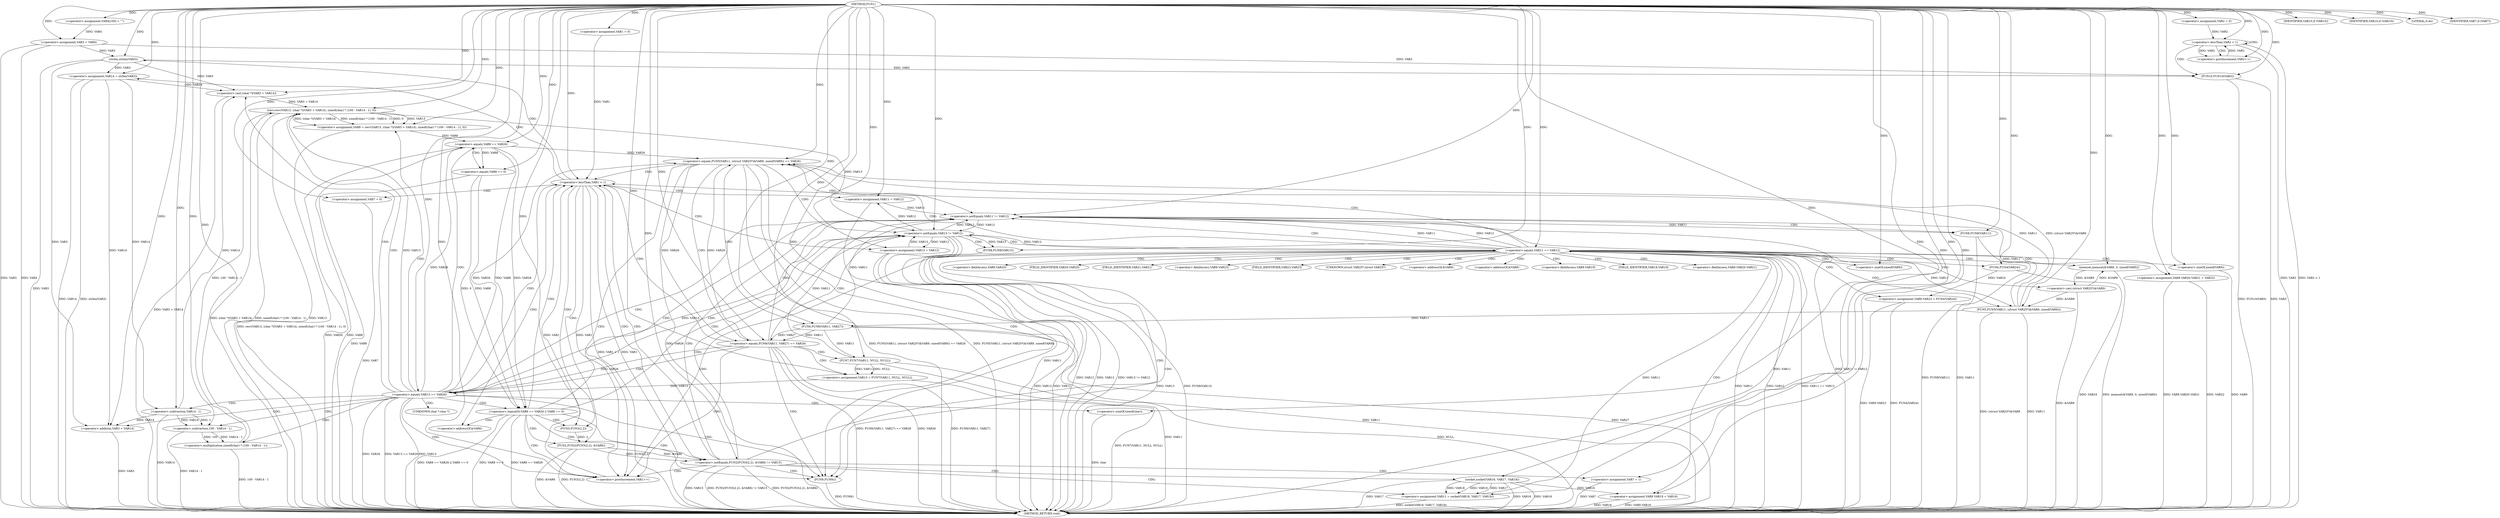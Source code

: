 digraph FUN1 {  
"1000100" [label = "(METHOD,FUN1)" ]
"1000294" [label = "(METHOD_RETURN,void)" ]
"1000106" [label = "(<operator>.assignment,VAR4[100] = \"\")" ]
"1000109" [label = "(<operator>.assignment,VAR3 = VAR4)" ]
"1000113" [label = "(<operator>.assignment,VAR1 = 0)" ]
"1000116" [label = "(<operator>.lessThan,VAR1 < 1)" ]
"1000119" [label = "(<operator>.postIncrement,VAR1++)" ]
"1000125" [label = "(<operator>.assignment,VAR7 = 0)" ]
"1000132" [label = "(<operator>.assignment,VAR11 = VAR12)" ]
"1000136" [label = "(<operator>.assignment,VAR13 = VAR12)" ]
"1000140" [label = "(<operator>.assignment,VAR14 = strlen(VAR3))" ]
"1000142" [label = "(strlen,strlen(VAR3))" ]
"1000147" [label = "(<operator>.notEquals,FUN2(FUN3(2,2), &VAR6) != VAR15)" ]
"1000148" [label = "(FUN2,FUN2(FUN3(2,2), &VAR6))" ]
"1000149" [label = "(FUN3,FUN3(2,2))" ]
"1000157" [label = "(<operator>.assignment,VAR7 = 1)" ]
"1000160" [label = "(<operator>.assignment,VAR11 = socket(VAR16, VAR17, VAR18))" ]
"1000162" [label = "(socket,socket(VAR16, VAR17, VAR18))" ]
"1000167" [label = "(<operator>.equals,VAR11 == VAR12)" ]
"1000172" [label = "(memset,memset(&VAR9, 0, sizeof(VAR9)))" ]
"1000176" [label = "(<operator>.sizeOf,sizeof(VAR9))" ]
"1000178" [label = "(<operator>.assignment,VAR9.VAR19 = VAR16)" ]
"1000183" [label = "(<operator>.assignment,VAR9.VAR20.VAR21 = VAR22)" ]
"1000190" [label = "(<operator>.assignment,VAR9.VAR23 = FUN4(VAR24))" ]
"1000194" [label = "(FUN4,FUN4(VAR24))" ]
"1000197" [label = "(<operator>.equals,FUN5(VAR11, (struct VAR25*)&VAR9, sizeof(VAR9)) == VAR26)" ]
"1000198" [label = "(FUN5,FUN5(VAR11, (struct VAR25*)&VAR9, sizeof(VAR9)))" ]
"1000200" [label = "(<operator>.cast,(struct VAR25*)&VAR9)" ]
"1000204" [label = "(<operator>.sizeOf,sizeof(VAR9))" ]
"1000210" [label = "(<operator>.equals,FUN6(VAR11, VAR27) == VAR26)" ]
"1000211" [label = "(FUN6,FUN6(VAR11, VAR27))" ]
"1000217" [label = "(<operator>.assignment,VAR13 = FUN7(VAR11, NULL, NULL))" ]
"1000219" [label = "(FUN7,FUN7(VAR11, NULL, NULL))" ]
"1000224" [label = "(<operator>.equals,VAR13 == VAR26)" ]
"1000229" [label = "(<operator>.assignment,VAR8 = recv(VAR13, (char *)(VAR3 + VAR14), sizeof(char) * (100 - VAR14 - 1), 0))" ]
"1000231" [label = "(recv,recv(VAR13, (char *)(VAR3 + VAR14), sizeof(char) * (100 - VAR14 - 1), 0))" ]
"1000233" [label = "(<operator>.cast,(char *)(VAR3 + VAR14))" ]
"1000235" [label = "(<operator>.addition,VAR3 + VAR14)" ]
"1000238" [label = "(<operator>.multiplication,sizeof(char) * (100 - VAR14 - 1))" ]
"1000239" [label = "(<operator>.sizeOf,sizeof(char))" ]
"1000241" [label = "(<operator>.subtraction,100 - VAR14 - 1)" ]
"1000243" [label = "(<operator>.subtraction,VAR14 - 1)" ]
"1000248" [label = "(<operator>.logicalOr,VAR8 == VAR26 || VAR8 == 0)" ]
"1000249" [label = "(<operator>.equals,VAR8 == VAR26)" ]
"1000252" [label = "(<operator>.equals,VAR8 == 0)" ]
"1000258" [label = "(IDENTIFIER,VAR10,if (VAR10))" ]
"1000261" [label = "(IDENTIFIER,VAR10,if (VAR10))" ]
"1000263" [label = "(LITERAL,0,do)" ]
"1000265" [label = "(<operator>.notEquals,VAR11 != VAR12)" ]
"1000269" [label = "(FUN8,FUN8(VAR11))" ]
"1000272" [label = "(<operator>.notEquals,VAR13 != VAR12)" ]
"1000276" [label = "(FUN8,FUN8(VAR13))" ]
"1000279" [label = "(IDENTIFIER,VAR7,if (VAR7))" ]
"1000281" [label = "(FUN9,FUN9())" ]
"1000283" [label = "(<operator>.assignment,VAR2 = 0)" ]
"1000286" [label = "(<operator>.lessThan,VAR2 < 1)" ]
"1000289" [label = "(<operator>.postIncrement,VAR2++)" ]
"1000292" [label = "(FUN10,FUN10(VAR3))" ]
"1000152" [label = "(<operator>.addressOf,&VAR6)" ]
"1000173" [label = "(<operator>.addressOf,&VAR9)" ]
"1000179" [label = "(<operator>.fieldAccess,VAR9.VAR19)" ]
"1000181" [label = "(FIELD_IDENTIFIER,VAR19,VAR19)" ]
"1000184" [label = "(<operator>.fieldAccess,VAR9.VAR20.VAR21)" ]
"1000185" [label = "(<operator>.fieldAccess,VAR9.VAR20)" ]
"1000187" [label = "(FIELD_IDENTIFIER,VAR20,VAR20)" ]
"1000188" [label = "(FIELD_IDENTIFIER,VAR21,VAR21)" ]
"1000191" [label = "(<operator>.fieldAccess,VAR9.VAR23)" ]
"1000193" [label = "(FIELD_IDENTIFIER,VAR23,VAR23)" ]
"1000201" [label = "(UNKNOWN,struct VAR25*,struct VAR25*)" ]
"1000202" [label = "(<operator>.addressOf,&VAR9)" ]
"1000234" [label = "(UNKNOWN,char *,char *)" ]
  "1000292" -> "1000294"  [ label = "DDG: FUN10(VAR3)"] 
  "1000178" -> "1000294"  [ label = "DDG: VAR9.VAR19"] 
  "1000265" -> "1000294"  [ label = "DDG: VAR11"] 
  "1000229" -> "1000294"  [ label = "DDG: recv(VAR13, (char *)(VAR3 + VAR14), sizeof(char) * (100 - VAR14 - 1), 0)"] 
  "1000178" -> "1000294"  [ label = "DDG: VAR16"] 
  "1000248" -> "1000294"  [ label = "DDG: VAR8 == VAR26 || VAR8 == 0"] 
  "1000116" -> "1000294"  [ label = "DDG: VAR1"] 
  "1000167" -> "1000294"  [ label = "DDG: VAR11"] 
  "1000286" -> "1000294"  [ label = "DDG: VAR2 < 1"] 
  "1000162" -> "1000294"  [ label = "DDG: VAR17"] 
  "1000125" -> "1000294"  [ label = "DDG: VAR7"] 
  "1000172" -> "1000294"  [ label = "DDG: memset(&VAR9, 0, sizeof(VAR9))"] 
  "1000140" -> "1000294"  [ label = "DDG: strlen(VAR3)"] 
  "1000224" -> "1000294"  [ label = "DDG: VAR13"] 
  "1000219" -> "1000294"  [ label = "DDG: NULL"] 
  "1000249" -> "1000294"  [ label = "DDG: VAR26"] 
  "1000190" -> "1000294"  [ label = "DDG: FUN4(VAR24)"] 
  "1000210" -> "1000294"  [ label = "DDG: FUN6(VAR11, VAR27) == VAR26"] 
  "1000235" -> "1000294"  [ label = "DDG: VAR3"] 
  "1000231" -> "1000294"  [ label = "DDG: (char *)(VAR3 + VAR14)"] 
  "1000252" -> "1000294"  [ label = "DDG: VAR8"] 
  "1000167" -> "1000294"  [ label = "DDG: VAR12"] 
  "1000233" -> "1000294"  [ label = "DDG: VAR3 + VAR14"] 
  "1000292" -> "1000294"  [ label = "DDG: VAR3"] 
  "1000198" -> "1000294"  [ label = "DDG: (struct VAR25*)&VAR9"] 
  "1000286" -> "1000294"  [ label = "DDG: VAR2"] 
  "1000224" -> "1000294"  [ label = "DDG: VAR26"] 
  "1000217" -> "1000294"  [ label = "DDG: FUN7(VAR11, NULL, NULL)"] 
  "1000239" -> "1000294"  [ label = "DDG: char"] 
  "1000231" -> "1000294"  [ label = "DDG: sizeof(char) * (100 - VAR14 - 1)"] 
  "1000210" -> "1000294"  [ label = "DDG: VAR26"] 
  "1000183" -> "1000294"  [ label = "DDG: VAR22"] 
  "1000197" -> "1000294"  [ label = "DDG: VAR26"] 
  "1000140" -> "1000294"  [ label = "DDG: VAR14"] 
  "1000269" -> "1000294"  [ label = "DDG: FUN8(VAR11)"] 
  "1000194" -> "1000294"  [ label = "DDG: VAR24"] 
  "1000183" -> "1000294"  [ label = "DDG: VAR9.VAR20.VAR21"] 
  "1000148" -> "1000294"  [ label = "DDG: &VAR6"] 
  "1000265" -> "1000294"  [ label = "DDG: VAR11 != VAR12"] 
  "1000248" -> "1000294"  [ label = "DDG: VAR8 == 0"] 
  "1000157" -> "1000294"  [ label = "DDG: VAR7"] 
  "1000167" -> "1000294"  [ label = "DDG: VAR11 == VAR12"] 
  "1000190" -> "1000294"  [ label = "DDG: VAR9.VAR23"] 
  "1000272" -> "1000294"  [ label = "DDG: VAR12"] 
  "1000148" -> "1000294"  [ label = "DDG: FUN3(2,2)"] 
  "1000147" -> "1000294"  [ label = "DDG: FUN2(FUN3(2,2), &VAR6)"] 
  "1000276" -> "1000294"  [ label = "DDG: FUN8(VAR13)"] 
  "1000132" -> "1000294"  [ label = "DDG: VAR11"] 
  "1000211" -> "1000294"  [ label = "DDG: VAR11"] 
  "1000147" -> "1000294"  [ label = "DDG: VAR15"] 
  "1000197" -> "1000294"  [ label = "DDG: FUN5(VAR11, (struct VAR25*)&VAR9, sizeof(VAR9)) == VAR26"] 
  "1000198" -> "1000294"  [ label = "DDG: VAR11"] 
  "1000272" -> "1000294"  [ label = "DDG: VAR13"] 
  "1000231" -> "1000294"  [ label = "DDG: VAR13"] 
  "1000211" -> "1000294"  [ label = "DDG: VAR27"] 
  "1000210" -> "1000294"  [ label = "DDG: FUN6(VAR11, VAR27)"] 
  "1000281" -> "1000294"  [ label = "DDG: FUN9()"] 
  "1000109" -> "1000294"  [ label = "DDG: VAR3"] 
  "1000142" -> "1000294"  [ label = "DDG: VAR3"] 
  "1000276" -> "1000294"  [ label = "DDG: VAR13"] 
  "1000219" -> "1000294"  [ label = "DDG: VAR11"] 
  "1000243" -> "1000294"  [ label = "DDG: VAR14"] 
  "1000269" -> "1000294"  [ label = "DDG: VAR11"] 
  "1000249" -> "1000294"  [ label = "DDG: VAR8"] 
  "1000272" -> "1000294"  [ label = "DDG: VAR13 != VAR12"] 
  "1000136" -> "1000294"  [ label = "DDG: VAR12"] 
  "1000204" -> "1000294"  [ label = "DDG: VAR9"] 
  "1000162" -> "1000294"  [ label = "DDG: VAR16"] 
  "1000160" -> "1000294"  [ label = "DDG: socket(VAR16, VAR17, VAR18)"] 
  "1000238" -> "1000294"  [ label = "DDG: 100 - VAR14 - 1"] 
  "1000147" -> "1000294"  [ label = "DDG: FUN2(FUN3(2,2), &VAR6) != VAR15"] 
  "1000109" -> "1000294"  [ label = "DDG: VAR4"] 
  "1000116" -> "1000294"  [ label = "DDG: VAR1 < 1"] 
  "1000136" -> "1000294"  [ label = "DDG: VAR13"] 
  "1000241" -> "1000294"  [ label = "DDG: VAR14 - 1"] 
  "1000248" -> "1000294"  [ label = "DDG: VAR8 == VAR26"] 
  "1000224" -> "1000294"  [ label = "DDG: VAR13 == VAR26"] 
  "1000200" -> "1000294"  [ label = "DDG: &VAR9"] 
  "1000197" -> "1000294"  [ label = "DDG: FUN5(VAR11, (struct VAR25*)&VAR9, sizeof(VAR9))"] 
  "1000162" -> "1000294"  [ label = "DDG: VAR18"] 
  "1000100" -> "1000106"  [ label = "DDG: "] 
  "1000106" -> "1000109"  [ label = "DDG: VAR4"] 
  "1000100" -> "1000109"  [ label = "DDG: "] 
  "1000100" -> "1000113"  [ label = "DDG: "] 
  "1000113" -> "1000116"  [ label = "DDG: VAR1"] 
  "1000119" -> "1000116"  [ label = "DDG: VAR1"] 
  "1000100" -> "1000116"  [ label = "DDG: "] 
  "1000116" -> "1000119"  [ label = "DDG: VAR1"] 
  "1000100" -> "1000119"  [ label = "DDG: "] 
  "1000100" -> "1000125"  [ label = "DDG: "] 
  "1000272" -> "1000132"  [ label = "DDG: VAR12"] 
  "1000100" -> "1000132"  [ label = "DDG: "] 
  "1000100" -> "1000136"  [ label = "DDG: "] 
  "1000272" -> "1000136"  [ label = "DDG: VAR12"] 
  "1000142" -> "1000140"  [ label = "DDG: VAR3"] 
  "1000100" -> "1000140"  [ label = "DDG: "] 
  "1000109" -> "1000142"  [ label = "DDG: VAR3"] 
  "1000100" -> "1000142"  [ label = "DDG: "] 
  "1000148" -> "1000147"  [ label = "DDG: FUN3(2,2)"] 
  "1000148" -> "1000147"  [ label = "DDG: &VAR6"] 
  "1000149" -> "1000148"  [ label = "DDG: 2"] 
  "1000100" -> "1000149"  [ label = "DDG: "] 
  "1000100" -> "1000147"  [ label = "DDG: "] 
  "1000100" -> "1000157"  [ label = "DDG: "] 
  "1000162" -> "1000160"  [ label = "DDG: VAR16"] 
  "1000162" -> "1000160"  [ label = "DDG: VAR17"] 
  "1000162" -> "1000160"  [ label = "DDG: VAR18"] 
  "1000100" -> "1000160"  [ label = "DDG: "] 
  "1000100" -> "1000162"  [ label = "DDG: "] 
  "1000160" -> "1000167"  [ label = "DDG: VAR11"] 
  "1000100" -> "1000167"  [ label = "DDG: "] 
  "1000272" -> "1000167"  [ label = "DDG: VAR12"] 
  "1000200" -> "1000172"  [ label = "DDG: &VAR9"] 
  "1000100" -> "1000172"  [ label = "DDG: "] 
  "1000100" -> "1000176"  [ label = "DDG: "] 
  "1000162" -> "1000178"  [ label = "DDG: VAR16"] 
  "1000100" -> "1000178"  [ label = "DDG: "] 
  "1000100" -> "1000183"  [ label = "DDG: "] 
  "1000194" -> "1000190"  [ label = "DDG: VAR24"] 
  "1000100" -> "1000194"  [ label = "DDG: "] 
  "1000198" -> "1000197"  [ label = "DDG: VAR11"] 
  "1000198" -> "1000197"  [ label = "DDG: (struct VAR25*)&VAR9"] 
  "1000167" -> "1000198"  [ label = "DDG: VAR11"] 
  "1000100" -> "1000198"  [ label = "DDG: "] 
  "1000200" -> "1000198"  [ label = "DDG: &VAR9"] 
  "1000172" -> "1000200"  [ label = "DDG: &VAR9"] 
  "1000100" -> "1000204"  [ label = "DDG: "] 
  "1000249" -> "1000197"  [ label = "DDG: VAR26"] 
  "1000224" -> "1000197"  [ label = "DDG: VAR26"] 
  "1000210" -> "1000197"  [ label = "DDG: VAR26"] 
  "1000100" -> "1000197"  [ label = "DDG: "] 
  "1000211" -> "1000210"  [ label = "DDG: VAR11"] 
  "1000211" -> "1000210"  [ label = "DDG: VAR27"] 
  "1000198" -> "1000211"  [ label = "DDG: VAR11"] 
  "1000100" -> "1000211"  [ label = "DDG: "] 
  "1000197" -> "1000210"  [ label = "DDG: VAR26"] 
  "1000100" -> "1000210"  [ label = "DDG: "] 
  "1000219" -> "1000217"  [ label = "DDG: VAR11"] 
  "1000219" -> "1000217"  [ label = "DDG: NULL"] 
  "1000100" -> "1000217"  [ label = "DDG: "] 
  "1000211" -> "1000219"  [ label = "DDG: VAR11"] 
  "1000100" -> "1000219"  [ label = "DDG: "] 
  "1000217" -> "1000224"  [ label = "DDG: VAR13"] 
  "1000100" -> "1000224"  [ label = "DDG: "] 
  "1000210" -> "1000224"  [ label = "DDG: VAR26"] 
  "1000231" -> "1000229"  [ label = "DDG: VAR13"] 
  "1000231" -> "1000229"  [ label = "DDG: (char *)(VAR3 + VAR14)"] 
  "1000231" -> "1000229"  [ label = "DDG: sizeof(char) * (100 - VAR14 - 1)"] 
  "1000231" -> "1000229"  [ label = "DDG: 0"] 
  "1000100" -> "1000229"  [ label = "DDG: "] 
  "1000224" -> "1000231"  [ label = "DDG: VAR13"] 
  "1000100" -> "1000231"  [ label = "DDG: "] 
  "1000233" -> "1000231"  [ label = "DDG: VAR3 + VAR14"] 
  "1000142" -> "1000233"  [ label = "DDG: VAR3"] 
  "1000100" -> "1000233"  [ label = "DDG: "] 
  "1000140" -> "1000233"  [ label = "DDG: VAR14"] 
  "1000243" -> "1000233"  [ label = "DDG: VAR14"] 
  "1000142" -> "1000235"  [ label = "DDG: VAR3"] 
  "1000100" -> "1000235"  [ label = "DDG: "] 
  "1000140" -> "1000235"  [ label = "DDG: VAR14"] 
  "1000243" -> "1000235"  [ label = "DDG: VAR14"] 
  "1000238" -> "1000231"  [ label = "DDG: 100 - VAR14 - 1"] 
  "1000100" -> "1000238"  [ label = "DDG: "] 
  "1000100" -> "1000239"  [ label = "DDG: "] 
  "1000241" -> "1000238"  [ label = "DDG: 100"] 
  "1000241" -> "1000238"  [ label = "DDG: VAR14 - 1"] 
  "1000100" -> "1000241"  [ label = "DDG: "] 
  "1000243" -> "1000241"  [ label = "DDG: VAR14"] 
  "1000243" -> "1000241"  [ label = "DDG: 1"] 
  "1000100" -> "1000243"  [ label = "DDG: "] 
  "1000140" -> "1000243"  [ label = "DDG: VAR14"] 
  "1000249" -> "1000248"  [ label = "DDG: VAR8"] 
  "1000249" -> "1000248"  [ label = "DDG: VAR26"] 
  "1000229" -> "1000249"  [ label = "DDG: VAR8"] 
  "1000100" -> "1000249"  [ label = "DDG: "] 
  "1000224" -> "1000249"  [ label = "DDG: VAR26"] 
  "1000252" -> "1000248"  [ label = "DDG: VAR8"] 
  "1000252" -> "1000248"  [ label = "DDG: 0"] 
  "1000249" -> "1000252"  [ label = "DDG: VAR8"] 
  "1000100" -> "1000252"  [ label = "DDG: "] 
  "1000100" -> "1000258"  [ label = "DDG: "] 
  "1000100" -> "1000261"  [ label = "DDG: "] 
  "1000100" -> "1000263"  [ label = "DDG: "] 
  "1000167" -> "1000265"  [ label = "DDG: VAR11"] 
  "1000132" -> "1000265"  [ label = "DDG: VAR11"] 
  "1000211" -> "1000265"  [ label = "DDG: VAR11"] 
  "1000198" -> "1000265"  [ label = "DDG: VAR11"] 
  "1000219" -> "1000265"  [ label = "DDG: VAR11"] 
  "1000100" -> "1000265"  [ label = "DDG: "] 
  "1000167" -> "1000265"  [ label = "DDG: VAR12"] 
  "1000272" -> "1000265"  [ label = "DDG: VAR12"] 
  "1000265" -> "1000269"  [ label = "DDG: VAR11"] 
  "1000100" -> "1000269"  [ label = "DDG: "] 
  "1000224" -> "1000272"  [ label = "DDG: VAR13"] 
  "1000231" -> "1000272"  [ label = "DDG: VAR13"] 
  "1000136" -> "1000272"  [ label = "DDG: VAR13"] 
  "1000100" -> "1000272"  [ label = "DDG: "] 
  "1000265" -> "1000272"  [ label = "DDG: VAR12"] 
  "1000272" -> "1000276"  [ label = "DDG: VAR13"] 
  "1000100" -> "1000276"  [ label = "DDG: "] 
  "1000100" -> "1000279"  [ label = "DDG: "] 
  "1000100" -> "1000281"  [ label = "DDG: "] 
  "1000100" -> "1000283"  [ label = "DDG: "] 
  "1000283" -> "1000286"  [ label = "DDG: VAR2"] 
  "1000289" -> "1000286"  [ label = "DDG: VAR2"] 
  "1000100" -> "1000286"  [ label = "DDG: "] 
  "1000286" -> "1000289"  [ label = "DDG: VAR2"] 
  "1000100" -> "1000289"  [ label = "DDG: "] 
  "1000109" -> "1000292"  [ label = "DDG: VAR3"] 
  "1000142" -> "1000292"  [ label = "DDG: VAR3"] 
  "1000100" -> "1000292"  [ label = "DDG: "] 
  "1000116" -> "1000125"  [ label = "CDG: "] 
  "1000116" -> "1000142"  [ label = "CDG: "] 
  "1000116" -> "1000148"  [ label = "CDG: "] 
  "1000116" -> "1000149"  [ label = "CDG: "] 
  "1000116" -> "1000132"  [ label = "CDG: "] 
  "1000116" -> "1000152"  [ label = "CDG: "] 
  "1000116" -> "1000136"  [ label = "CDG: "] 
  "1000116" -> "1000147"  [ label = "CDG: "] 
  "1000116" -> "1000140"  [ label = "CDG: "] 
  "1000147" -> "1000157"  [ label = "CDG: "] 
  "1000147" -> "1000167"  [ label = "CDG: "] 
  "1000147" -> "1000160"  [ label = "CDG: "] 
  "1000147" -> "1000162"  [ label = "CDG: "] 
  "1000147" -> "1000116"  [ label = "CDG: "] 
  "1000147" -> "1000265"  [ label = "CDG: "] 
  "1000147" -> "1000119"  [ label = "CDG: "] 
  "1000147" -> "1000272"  [ label = "CDG: "] 
  "1000147" -> "1000281"  [ label = "CDG: "] 
  "1000167" -> "1000200"  [ label = "CDG: "] 
  "1000167" -> "1000191"  [ label = "CDG: "] 
  "1000167" -> "1000197"  [ label = "CDG: "] 
  "1000167" -> "1000183"  [ label = "CDG: "] 
  "1000167" -> "1000204"  [ label = "CDG: "] 
  "1000167" -> "1000188"  [ label = "CDG: "] 
  "1000167" -> "1000190"  [ label = "CDG: "] 
  "1000167" -> "1000201"  [ label = "CDG: "] 
  "1000167" -> "1000179"  [ label = "CDG: "] 
  "1000167" -> "1000194"  [ label = "CDG: "] 
  "1000167" -> "1000176"  [ label = "CDG: "] 
  "1000167" -> "1000198"  [ label = "CDG: "] 
  "1000167" -> "1000187"  [ label = "CDG: "] 
  "1000167" -> "1000185"  [ label = "CDG: "] 
  "1000167" -> "1000172"  [ label = "CDG: "] 
  "1000167" -> "1000178"  [ label = "CDG: "] 
  "1000167" -> "1000173"  [ label = "CDG: "] 
  "1000167" -> "1000202"  [ label = "CDG: "] 
  "1000167" -> "1000193"  [ label = "CDG: "] 
  "1000167" -> "1000184"  [ label = "CDG: "] 
  "1000167" -> "1000181"  [ label = "CDG: "] 
  "1000167" -> "1000116"  [ label = "CDG: "] 
  "1000167" -> "1000265"  [ label = "CDG: "] 
  "1000167" -> "1000119"  [ label = "CDG: "] 
  "1000167" -> "1000272"  [ label = "CDG: "] 
  "1000167" -> "1000281"  [ label = "CDG: "] 
  "1000197" -> "1000211"  [ label = "CDG: "] 
  "1000197" -> "1000210"  [ label = "CDG: "] 
  "1000197" -> "1000116"  [ label = "CDG: "] 
  "1000197" -> "1000265"  [ label = "CDG: "] 
  "1000197" -> "1000119"  [ label = "CDG: "] 
  "1000197" -> "1000272"  [ label = "CDG: "] 
  "1000197" -> "1000281"  [ label = "CDG: "] 
  "1000210" -> "1000219"  [ label = "CDG: "] 
  "1000210" -> "1000224"  [ label = "CDG: "] 
  "1000210" -> "1000217"  [ label = "CDG: "] 
  "1000210" -> "1000116"  [ label = "CDG: "] 
  "1000210" -> "1000265"  [ label = "CDG: "] 
  "1000210" -> "1000119"  [ label = "CDG: "] 
  "1000210" -> "1000272"  [ label = "CDG: "] 
  "1000210" -> "1000281"  [ label = "CDG: "] 
  "1000224" -> "1000238"  [ label = "CDG: "] 
  "1000224" -> "1000233"  [ label = "CDG: "] 
  "1000224" -> "1000243"  [ label = "CDG: "] 
  "1000224" -> "1000235"  [ label = "CDG: "] 
  "1000224" -> "1000248"  [ label = "CDG: "] 
  "1000224" -> "1000239"  [ label = "CDG: "] 
  "1000224" -> "1000229"  [ label = "CDG: "] 
  "1000224" -> "1000234"  [ label = "CDG: "] 
  "1000224" -> "1000249"  [ label = "CDG: "] 
  "1000224" -> "1000231"  [ label = "CDG: "] 
  "1000224" -> "1000241"  [ label = "CDG: "] 
  "1000224" -> "1000116"  [ label = "CDG: "] 
  "1000224" -> "1000265"  [ label = "CDG: "] 
  "1000224" -> "1000119"  [ label = "CDG: "] 
  "1000224" -> "1000272"  [ label = "CDG: "] 
  "1000224" -> "1000281"  [ label = "CDG: "] 
  "1000248" -> "1000148"  [ label = "CDG: "] 
  "1000248" -> "1000149"  [ label = "CDG: "] 
  "1000248" -> "1000116"  [ label = "CDG: "] 
  "1000248" -> "1000265"  [ label = "CDG: "] 
  "1000248" -> "1000152"  [ label = "CDG: "] 
  "1000248" -> "1000119"  [ label = "CDG: "] 
  "1000248" -> "1000272"  [ label = "CDG: "] 
  "1000248" -> "1000147"  [ label = "CDG: "] 
  "1000248" -> "1000281"  [ label = "CDG: "] 
  "1000249" -> "1000252"  [ label = "CDG: "] 
  "1000265" -> "1000269"  [ label = "CDG: "] 
  "1000272" -> "1000276"  [ label = "CDG: "] 
  "1000286" -> "1000289"  [ label = "CDG: "] 
  "1000286" -> "1000292"  [ label = "CDG: "] 
  "1000286" -> "1000286"  [ label = "CDG: "] 
}
